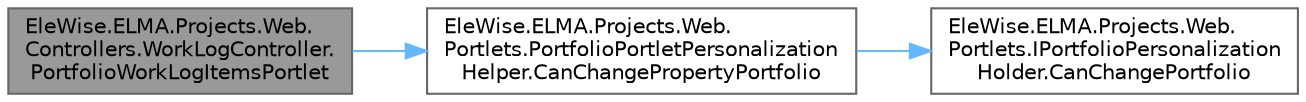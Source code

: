 digraph "EleWise.ELMA.Projects.Web.Controllers.WorkLogController.PortfolioWorkLogItemsPortlet"
{
 // LATEX_PDF_SIZE
  bgcolor="transparent";
  edge [fontname=Helvetica,fontsize=10,labelfontname=Helvetica,labelfontsize=10];
  node [fontname=Helvetica,fontsize=10,shape=box,height=0.2,width=0.4];
  rankdir="LR";
  Node1 [id="Node000001",label="EleWise.ELMA.Projects.Web.\lControllers.WorkLogController.\lPortfolioWorkLogItemsPortlet",height=0.2,width=0.4,color="gray40", fillcolor="grey60", style="filled", fontcolor="black",tooltip="Список трудозатрат портфеля проектов - портлет"];
  Node1 -> Node2 [id="edge1_Node000001_Node000002",color="steelblue1",style="solid",tooltip=" "];
  Node2 [id="Node000002",label="EleWise.ELMA.Projects.Web.\lPortlets.PortfolioPortletPersonalization\lHelper.CanChangePropertyPortfolio",height=0.2,width=0.4,color="grey40", fillcolor="white", style="filled",URL="$class_ele_wise_1_1_e_l_m_a_1_1_projects_1_1_web_1_1_portlets_1_1_portfolio_portlet_personalization_helper.html#afcc71a4a413ed3b14986b0fa8ece6183",tooltip="Можно ли изменять портфель проектов"];
  Node2 -> Node3 [id="edge2_Node000002_Node000003",color="steelblue1",style="solid",tooltip=" "];
  Node3 [id="Node000003",label="EleWise.ELMA.Projects.Web.\lPortlets.IPortfolioPersonalization\lHolder.CanChangePortfolio",height=0.2,width=0.4,color="grey40", fillcolor="white", style="filled",URL="$interface_ele_wise_1_1_e_l_m_a_1_1_projects_1_1_web_1_1_portlets_1_1_i_portfolio_personalization_holder.html#a003ad7f8048c0bcb819d598f327fe8fe",tooltip="Можно ли изменять портфель проектов в настройках портлета"];
}
